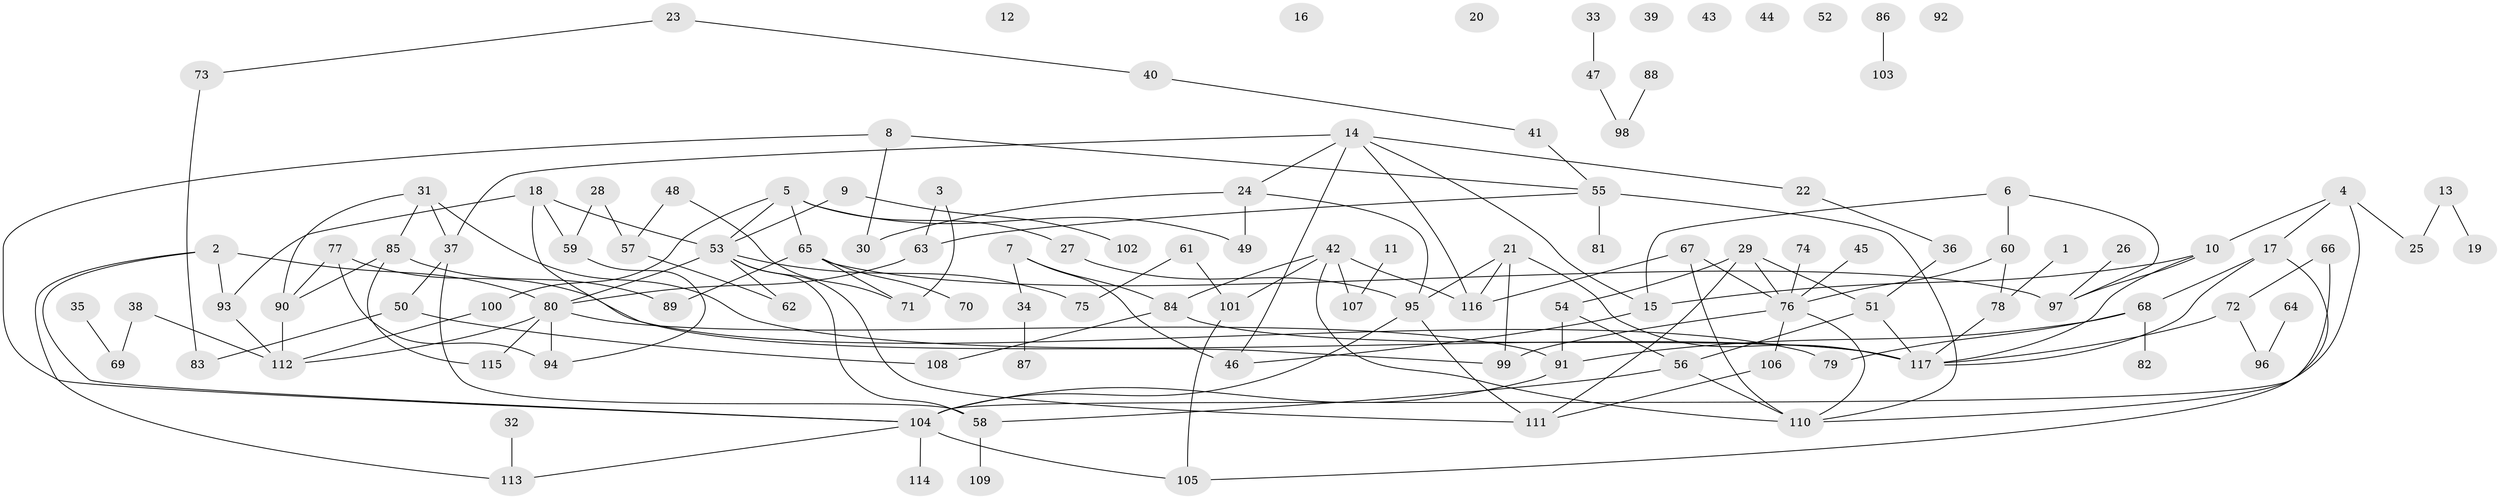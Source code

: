 // Generated by graph-tools (version 1.1) at 2025/25/03/09/25 03:25:24]
// undirected, 117 vertices, 159 edges
graph export_dot {
graph [start="1"]
  node [color=gray90,style=filled];
  1;
  2;
  3;
  4;
  5;
  6;
  7;
  8;
  9;
  10;
  11;
  12;
  13;
  14;
  15;
  16;
  17;
  18;
  19;
  20;
  21;
  22;
  23;
  24;
  25;
  26;
  27;
  28;
  29;
  30;
  31;
  32;
  33;
  34;
  35;
  36;
  37;
  38;
  39;
  40;
  41;
  42;
  43;
  44;
  45;
  46;
  47;
  48;
  49;
  50;
  51;
  52;
  53;
  54;
  55;
  56;
  57;
  58;
  59;
  60;
  61;
  62;
  63;
  64;
  65;
  66;
  67;
  68;
  69;
  70;
  71;
  72;
  73;
  74;
  75;
  76;
  77;
  78;
  79;
  80;
  81;
  82;
  83;
  84;
  85;
  86;
  87;
  88;
  89;
  90;
  91;
  92;
  93;
  94;
  95;
  96;
  97;
  98;
  99;
  100;
  101;
  102;
  103;
  104;
  105;
  106;
  107;
  108;
  109;
  110;
  111;
  112;
  113;
  114;
  115;
  116;
  117;
  1 -- 78;
  2 -- 80;
  2 -- 93;
  2 -- 104;
  2 -- 113;
  3 -- 63;
  3 -- 71;
  4 -- 10;
  4 -- 17;
  4 -- 25;
  4 -- 104;
  5 -- 27;
  5 -- 49;
  5 -- 53;
  5 -- 65;
  5 -- 100;
  6 -- 15;
  6 -- 60;
  6 -- 97;
  7 -- 34;
  7 -- 46;
  7 -- 84;
  8 -- 30;
  8 -- 55;
  8 -- 104;
  9 -- 53;
  9 -- 102;
  10 -- 15;
  10 -- 97;
  10 -- 117;
  11 -- 107;
  13 -- 19;
  13 -- 25;
  14 -- 15;
  14 -- 22;
  14 -- 24;
  14 -- 37;
  14 -- 46;
  14 -- 116;
  15 -- 46;
  17 -- 68;
  17 -- 105;
  17 -- 117;
  18 -- 53;
  18 -- 59;
  18 -- 93;
  18 -- 99;
  21 -- 95;
  21 -- 99;
  21 -- 116;
  21 -- 117;
  22 -- 36;
  23 -- 40;
  23 -- 73;
  24 -- 30;
  24 -- 49;
  24 -- 95;
  26 -- 97;
  27 -- 95;
  28 -- 57;
  28 -- 59;
  29 -- 51;
  29 -- 54;
  29 -- 76;
  29 -- 111;
  31 -- 37;
  31 -- 85;
  31 -- 90;
  31 -- 117;
  32 -- 113;
  33 -- 47;
  34 -- 87;
  35 -- 69;
  36 -- 51;
  37 -- 50;
  37 -- 58;
  38 -- 69;
  38 -- 112;
  40 -- 41;
  41 -- 55;
  42 -- 84;
  42 -- 101;
  42 -- 107;
  42 -- 110;
  42 -- 116;
  45 -- 76;
  47 -- 98;
  48 -- 57;
  48 -- 71;
  50 -- 83;
  50 -- 108;
  51 -- 56;
  51 -- 117;
  53 -- 58;
  53 -- 62;
  53 -- 75;
  53 -- 80;
  53 -- 111;
  54 -- 56;
  54 -- 91;
  55 -- 63;
  55 -- 81;
  55 -- 110;
  56 -- 58;
  56 -- 110;
  57 -- 62;
  58 -- 109;
  59 -- 94;
  60 -- 76;
  60 -- 78;
  61 -- 75;
  61 -- 101;
  63 -- 80;
  64 -- 96;
  65 -- 70;
  65 -- 71;
  65 -- 89;
  65 -- 97;
  66 -- 72;
  66 -- 110;
  67 -- 76;
  67 -- 110;
  67 -- 116;
  68 -- 79;
  68 -- 82;
  68 -- 91;
  72 -- 96;
  72 -- 117;
  73 -- 83;
  74 -- 76;
  76 -- 99;
  76 -- 106;
  76 -- 110;
  77 -- 79;
  77 -- 90;
  77 -- 94;
  78 -- 117;
  80 -- 91;
  80 -- 94;
  80 -- 112;
  80 -- 115;
  84 -- 108;
  84 -- 117;
  85 -- 89;
  85 -- 90;
  85 -- 115;
  86 -- 103;
  88 -- 98;
  90 -- 112;
  91 -- 104;
  93 -- 112;
  95 -- 104;
  95 -- 111;
  100 -- 112;
  101 -- 105;
  104 -- 105;
  104 -- 113;
  104 -- 114;
  106 -- 111;
}
